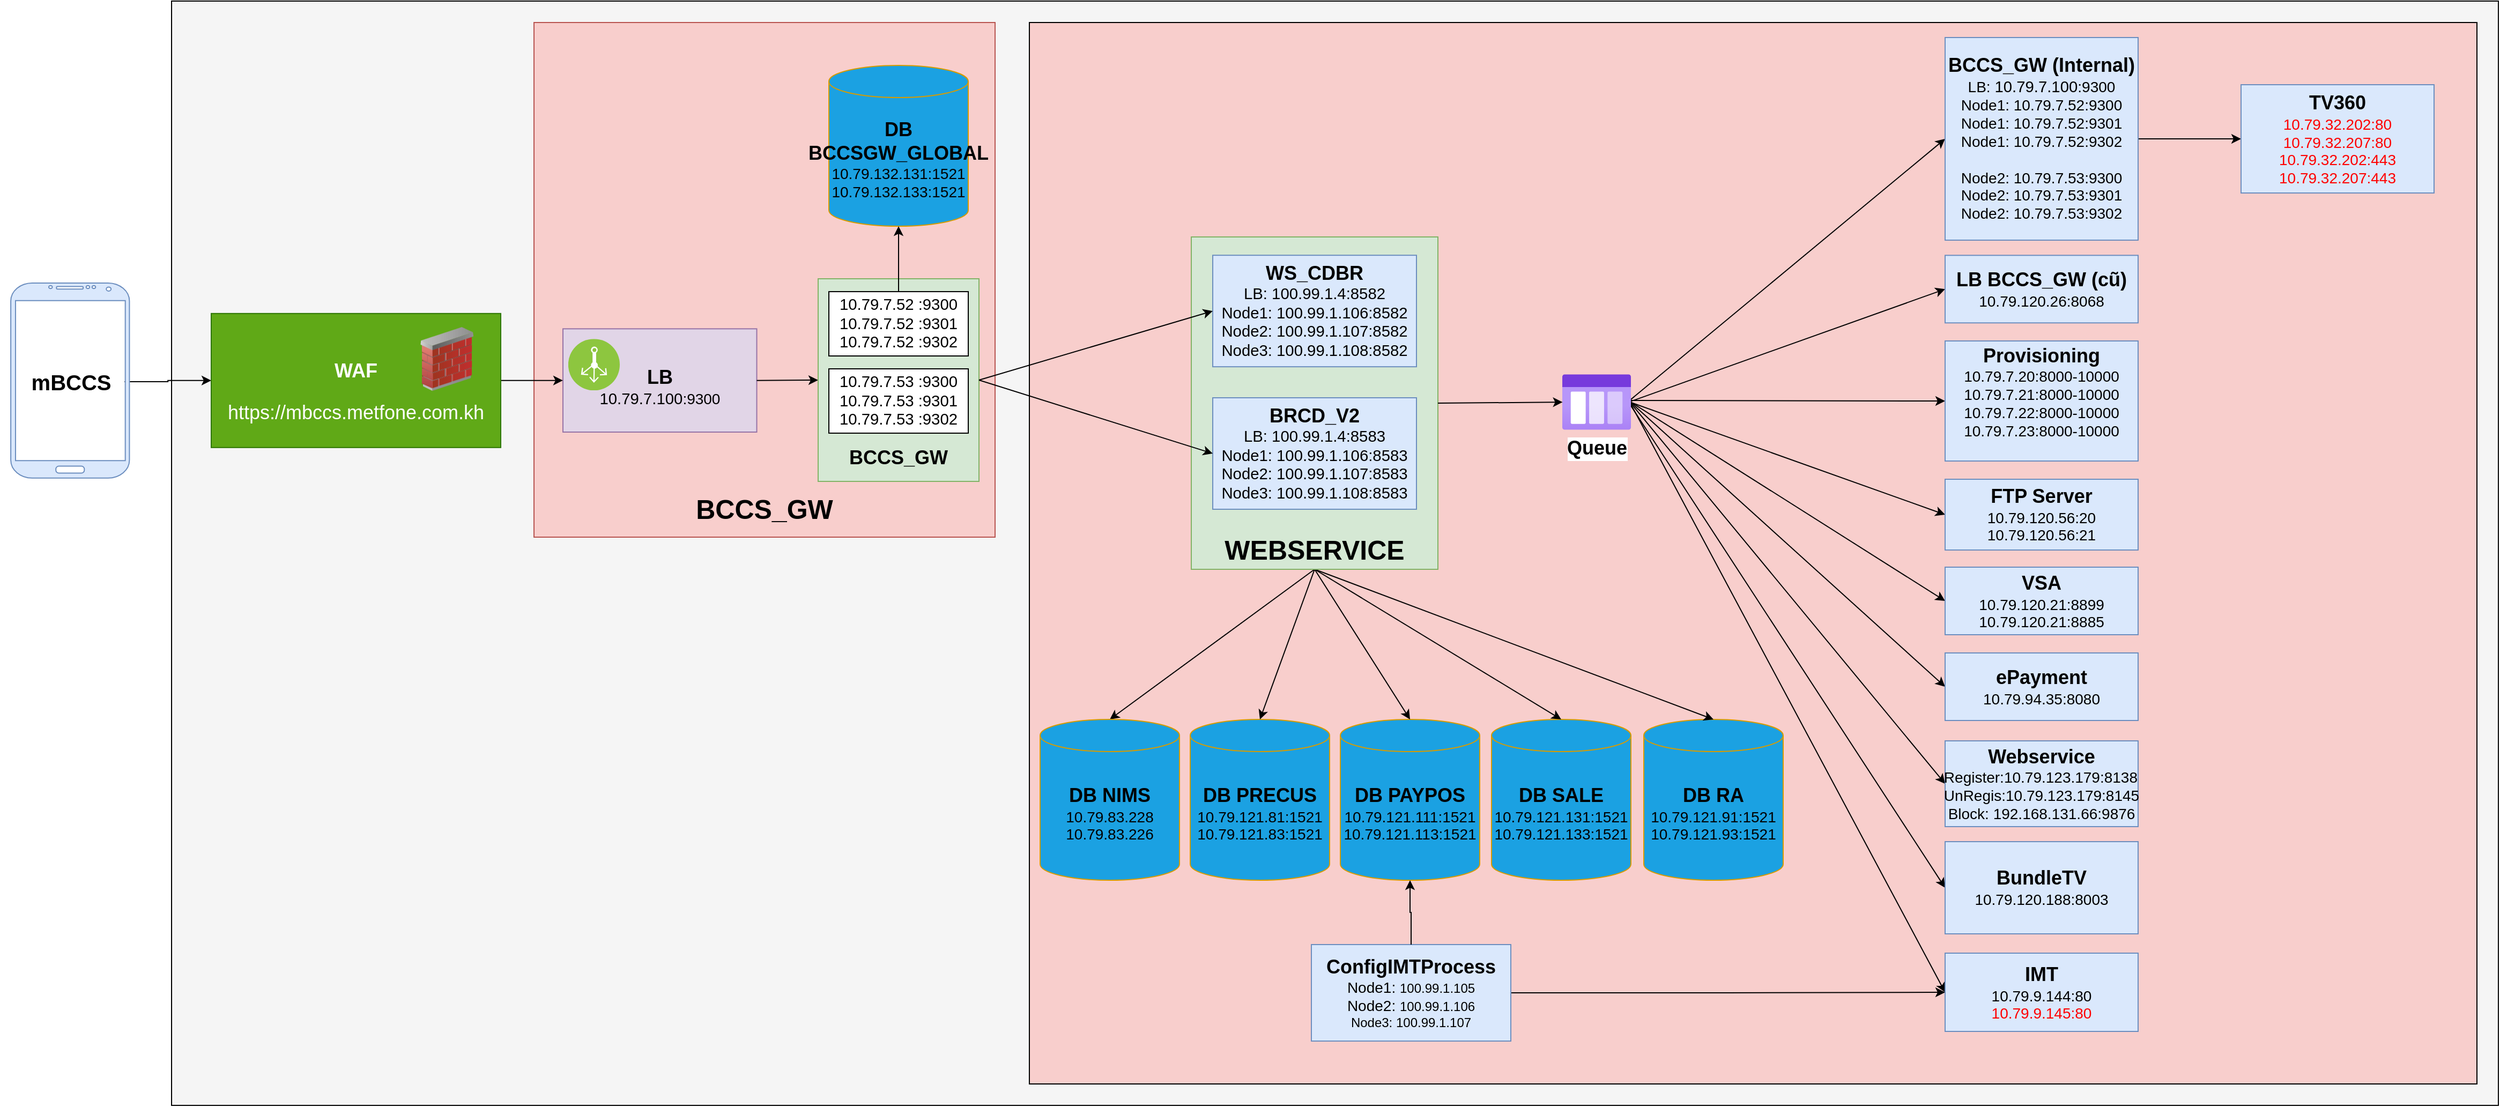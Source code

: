<mxfile version="24.5.3" type="device">
  <diagram id="s0dt55qKUuDZjFwp63d6" name="Page-1">
    <mxGraphModel dx="2482" dy="1476" grid="1" gridSize="10" guides="1" tooltips="1" connect="1" arrows="1" fold="1" page="1" pageScale="1" pageWidth="850" pageHeight="1100" math="0" shadow="0">
      <root>
        <mxCell id="0" />
        <mxCell id="1" parent="0" />
        <mxCell id="FRnl1vGxgCyEHnlj_Q-G-1" value="" style="rounded=0;whiteSpace=wrap;html=1;fillColor=#F5F5F5;strokeColor=#000000;fontColor=#333333;movable=1;resizable=1;rotatable=1;deletable=1;editable=1;locked=0;connectable=1;" parent="1" vertex="1">
          <mxGeometry x="-1540" y="-1000" width="2170" height="1030" as="geometry" />
        </mxCell>
        <mxCell id="woI4gNU64EpTCYvmqdyd-2" style="edgeStyle=orthogonalEdgeStyle;rounded=0;orthogonalLoop=1;jettySize=auto;html=1;entryX=0;entryY=0.5;entryDx=0;entryDy=0;" parent="1" source="d86S9ypuE0y8z_9dzZQ--34" target="hblpuTxCWOAWC8H00vqq-7" edge="1">
          <mxGeometry relative="1" as="geometry">
            <mxPoint x="-1520.0" y="-641.6" as="sourcePoint" />
          </mxGeometry>
        </mxCell>
        <mxCell id="Iy-bXk118ixpe8IklF_D-2" value="&lt;p style=&quot;line-height: 70% ; font-size: 20px&quot;&gt;&lt;/p&gt;&lt;b style=&quot;font-size: 25px;&quot;&gt;&lt;font style=&quot;font-size: 25px;&quot;&gt;&lt;br&gt;&lt;br&gt;&lt;br&gt;&lt;br&gt;&lt;br&gt;&lt;br&gt;&lt;br&gt;&lt;br&gt;&lt;br&gt;&lt;br&gt;&lt;br&gt;&lt;br&gt;&lt;br&gt;&lt;br&gt;BCCS_GW&lt;/font&gt;&lt;/b&gt;&lt;br&gt;&lt;pre style=&quot;background-color: rgb(255 , 255 , 255) ; font-family: &amp;quot;jetbrains mono&amp;quot; , monospace ; font-size: 9.8pt&quot;&gt;&lt;/pre&gt;" style="rounded=0;whiteSpace=wrap;html=1;strokeColor=#b85450;fillColor=#f8cecc;" parent="1" vertex="1">
          <mxGeometry x="-1202" y="-980" width="430" height="480" as="geometry" />
        </mxCell>
        <mxCell id="Iy-bXk118ixpe8IklF_D-3" value="&lt;br&gt;&lt;br&gt;&lt;font style=&quot;font-weight: bold; font-size: 18px;&quot;&gt;LB&lt;/font&gt;&lt;br&gt;&lt;span style=&quot;font-size:11.0pt;font-family:&amp;quot;Aptos&amp;quot;,sans-serif;&lt;br/&gt;mso-fareast-font-family:Calibri;mso-fareast-theme-font:minor-latin;mso-bidi-font-family:&lt;br/&gt;Calibri;mso-ligatures:standardcontextual;mso-ansi-language:EN-US;mso-fareast-language:&lt;br/&gt;EN-US;mso-bidi-language:AR-SA&quot;&gt;10.79.7.100&lt;/span&gt;&lt;span style=&quot;font-size: 14px&quot;&gt;:9300&lt;br&gt;&lt;/span&gt;&lt;span style=&quot;font-size: 14px&quot;&gt;&lt;b&gt;&lt;br&gt;&lt;/b&gt;&lt;/span&gt;" style="rounded=0;whiteSpace=wrap;html=1;fillColor=#e1d5e7;strokeColor=#9673a6;" parent="1" vertex="1">
          <mxGeometry x="-1175" y="-694.32" width="180.75" height="96.32" as="geometry" />
        </mxCell>
        <mxCell id="Iy-bXk118ixpe8IklF_D-4" value="" style="aspect=fixed;perimeter=ellipsePerimeter;html=1;align=center;shadow=0;dashed=0;fontColor=#4277BB;labelBackgroundColor=#ffffff;fontSize=12;spacingTop=3;image;image=img/lib/ibm/infrastructure/load_balancing_routing.svg;rotation=-180;" parent="1" vertex="1">
          <mxGeometry x="-1170" y="-684.84" width="48" height="48" as="geometry" />
        </mxCell>
        <mxCell id="Iy-bXk118ixpe8IklF_D-5" value="" style="endArrow=classic;html=1;strokeColor=#000000;entryX=0;entryY=0.5;entryDx=0;entryDy=0;exitX=1;exitY=0.5;exitDx=0;exitDy=0;" parent="1" source="Iy-bXk118ixpe8IklF_D-3" target="Iy-bXk118ixpe8IklF_D-6" edge="1">
          <mxGeometry width="50" height="50" relative="1" as="geometry">
            <mxPoint x="-1008" y="-611.82" as="sourcePoint" />
            <mxPoint x="-959.5" y="-618.32" as="targetPoint" />
          </mxGeometry>
        </mxCell>
        <mxCell id="Iy-bXk118ixpe8IklF_D-6" value="&lt;br&gt;&lt;br&gt;&lt;br&gt;&lt;br&gt;&lt;br&gt;&lt;br&gt;&lt;br&gt;&lt;br&gt;&lt;br&gt;&lt;br&gt;&lt;b style=&quot;&quot;&gt;&lt;font style=&quot;font-size: 18px;&quot;&gt;BCCS_GW&lt;/font&gt;&lt;/b&gt;" style="rounded=0;whiteSpace=wrap;html=1;fillColor=#d5e8d4;strokeColor=#82b366;" parent="1" vertex="1">
          <mxGeometry x="-937" y="-740.99" width="150" height="188.99" as="geometry" />
        </mxCell>
        <mxCell id="Iy-bXk118ixpe8IklF_D-7" value="&lt;span style=&quot;font-size:11.0pt;font-family:&amp;quot;Aptos&amp;quot;,sans-serif;&lt;br/&gt;mso-fareast-font-family:Calibri;mso-fareast-theme-font:minor-latin;mso-bidi-font-family:&lt;br/&gt;Calibri;mso-ligatures:standardcontextual;mso-ansi-language:EN-US;mso-fareast-language:&lt;br/&gt;EN-US;mso-bidi-language:AR-SA&quot;&gt;10.79.7.52 :9300&lt;/span&gt;&lt;br&gt;&lt;span style=&quot;font-size:11.0pt;font-family:&amp;quot;Aptos&amp;quot;,sans-serif;&lt;br/&gt;mso-fareast-font-family:Calibri;mso-fareast-theme-font:minor-latin;mso-bidi-font-family:&lt;br/&gt;Calibri;mso-ligatures:standardcontextual;mso-ansi-language:EN-US;mso-fareast-language:&lt;br/&gt;EN-US;mso-bidi-language:AR-SA&quot;&gt;10.79.7.52 :9301&lt;/span&gt;&lt;br&gt;&lt;span style=&quot;font-size:11.0pt;font-family:&amp;quot;Aptos&amp;quot;,sans-serif;&lt;br/&gt;mso-fareast-font-family:Calibri;mso-fareast-theme-font:minor-latin;mso-bidi-font-family:&lt;br/&gt;Calibri;mso-ligatures:standardcontextual;mso-ansi-language:EN-US;mso-fareast-language:&lt;br/&gt;EN-US;mso-bidi-language:AR-SA&quot;&gt;10.79.7.52 :9302&lt;/span&gt;" style="rounded=0;whiteSpace=wrap;html=1;fontSize=14;" parent="1" vertex="1">
          <mxGeometry x="-927" y="-728.99" width="130" height="60" as="geometry" />
        </mxCell>
        <mxCell id="mrfVPqvK69PjAH8VPfI9-17" value="" style="rounded=0;orthogonalLoop=1;jettySize=auto;html=1;entryX=0;entryY=0.5;entryDx=0;entryDy=0;exitX=1;exitY=0.5;exitDx=0;exitDy=0;" parent="1" source="hblpuTxCWOAWC8H00vqq-7" target="Iy-bXk118ixpe8IklF_D-3" edge="1">
          <mxGeometry relative="1" as="geometry">
            <mxPoint x="-1220" y="-641" as="sourcePoint" />
            <mxPoint x="-1180" y="-641.0" as="targetPoint" />
          </mxGeometry>
        </mxCell>
        <mxCell id="d86S9ypuE0y8z_9dzZQ--6" value="&lt;p style=&quot;line-height: 70% ; font-size: 20px&quot;&gt;&lt;/p&gt;&lt;br&gt;&lt;pre style=&quot;background-color: rgb(255 , 255 , 255) ; font-family: &amp;#34;jetbrains mono&amp;#34; , monospace ; font-size: 9.8pt&quot;&gt;&lt;/pre&gt;" style="rounded=0;whiteSpace=wrap;html=1;strokeColor=#000000;fillColor=#f8cecc;" parent="1" vertex="1">
          <mxGeometry x="-740" y="-980" width="1350" height="990" as="geometry" />
        </mxCell>
        <mxCell id="d86S9ypuE0y8z_9dzZQ--32" value="" style="group" parent="1" vertex="1" connectable="0">
          <mxGeometry x="-1700" y="-736.99" width="140" height="220" as="geometry" />
        </mxCell>
        <mxCell id="d86S9ypuE0y8z_9dzZQ--33" value="" style="verticalLabelPosition=bottom;verticalAlign=top;html=1;shadow=0;dashed=0;strokeWidth=1;shape=mxgraph.android.phone2;strokeColor=#6c8ebf;fillColor=#dae8fc;" parent="d86S9ypuE0y8z_9dzZQ--32" vertex="1">
          <mxGeometry x="10.059" width="110.647" height="181.919" as="geometry" />
        </mxCell>
        <mxCell id="d86S9ypuE0y8z_9dzZQ--34" value="&lt;font style=&quot;font-size: 20px;&quot;&gt;mBCCS&lt;/font&gt;" style="text;html=1;align=center;verticalAlign=middle;resizable=0;points=[];autosize=1;strokeColor=none;fillColor=none;fontSize=14;fontStyle=1" parent="d86S9ypuE0y8z_9dzZQ--32" vertex="1">
          <mxGeometry x="16.166" y="71.987" width="100" height="40" as="geometry" />
        </mxCell>
        <mxCell id="d86S9ypuE0y8z_9dzZQ--54" value="&lt;b style=&quot;font-size: 18px;&quot;&gt;DB PRECUS&lt;/b&gt;&lt;br&gt;&lt;font style=&quot;font-size: 14px;&quot;&gt;10.79.121.81:1521&lt;br&gt;10.79.121.83:1521&lt;/font&gt;" style="shape=cylinder3;whiteSpace=wrap;html=1;boundedLbl=1;backgroundOutline=1;size=15;strokeColor=#d79b00;fillColor=#1BA1E2;" parent="1" vertex="1">
          <mxGeometry x="-590" y="-330.0" width="130" height="150" as="geometry" />
        </mxCell>
        <mxCell id="d86S9ypuE0y8z_9dzZQ--55" value="&lt;font style=&quot;font-size: 18px;&quot;&gt;&lt;b&gt;DB PAYPOS&lt;/b&gt;&lt;/font&gt;&lt;br&gt;&lt;font style=&quot;font-size: 14px;&quot;&gt;10.79.121.111:1521&lt;br&gt;10.79.121.113:1521&lt;/font&gt;" style="shape=cylinder3;whiteSpace=wrap;html=1;boundedLbl=1;backgroundOutline=1;size=15;strokeColor=#d79b00;fillColor=#1BA1E2;" parent="1" vertex="1">
          <mxGeometry x="-450" y="-330" width="130" height="150" as="geometry" />
        </mxCell>
        <mxCell id="d86S9ypuE0y8z_9dzZQ--56" value="&lt;b style=&quot;font-size: 18px;&quot;&gt;DB SALE&lt;br&gt;&lt;/b&gt;&lt;font style=&quot;font-size: 14px;&quot;&gt;10.79.121.131:1521&lt;br&gt;10.79.121.133:1521&lt;/font&gt;" style="shape=cylinder3;whiteSpace=wrap;html=1;boundedLbl=1;backgroundOutline=1;size=15;strokeColor=#d79b00;fillColor=#1BA1E2;" parent="1" vertex="1">
          <mxGeometry x="-309.0" y="-330" width="130" height="150" as="geometry" />
        </mxCell>
        <mxCell id="d86S9ypuE0y8z_9dzZQ--57" style="rounded=0;orthogonalLoop=1;jettySize=auto;html=1;exitX=0.5;exitY=1;exitDx=0;exitDy=0;entryX=0.5;entryY=0;entryDx=0;entryDy=0;entryPerimeter=0;" parent="1" source="l0j6yrxoB1ChM4racw-r-4" target="d86S9ypuE0y8z_9dzZQ--54" edge="1">
          <mxGeometry relative="1" as="geometry">
            <mxPoint x="-219.728" y="-692.968" as="sourcePoint" />
          </mxGeometry>
        </mxCell>
        <mxCell id="d86S9ypuE0y8z_9dzZQ--58" style="rounded=0;orthogonalLoop=1;jettySize=auto;html=1;entryX=0.5;entryY=0;entryDx=0;entryDy=0;entryPerimeter=0;exitX=0.5;exitY=1;exitDx=0;exitDy=0;" parent="1" source="l0j6yrxoB1ChM4racw-r-4" target="d86S9ypuE0y8z_9dzZQ--55" edge="1">
          <mxGeometry relative="1" as="geometry">
            <mxPoint x="-219.728" y="-694.632" as="sourcePoint" />
          </mxGeometry>
        </mxCell>
        <mxCell id="d86S9ypuE0y8z_9dzZQ--59" style="rounded=0;orthogonalLoop=1;jettySize=auto;html=1;entryX=0.5;entryY=0;entryDx=0;entryDy=0;entryPerimeter=0;exitX=0.5;exitY=1;exitDx=0;exitDy=0;" parent="1" source="l0j6yrxoB1ChM4racw-r-4" target="d86S9ypuE0y8z_9dzZQ--56" edge="1">
          <mxGeometry relative="1" as="geometry">
            <mxPoint x="-217.232" y="-694.632" as="sourcePoint" />
          </mxGeometry>
        </mxCell>
        <mxCell id="sLYKi-Rtx4q5VQcG5aJv-1" value="&lt;b style=&quot;font-size: 18px;&quot;&gt;DB RA&lt;br&gt;&lt;/b&gt;&lt;div&gt;&lt;span style=&quot;font-size: 14px;&quot;&gt;10.79.121.91:1521&lt;/span&gt;&lt;/div&gt;&lt;div&gt;&lt;span style=&quot;font-size: 14px;&quot;&gt;10.79.121.93&lt;/span&gt;&lt;span style=&quot;font-size: 14px; background-color: initial;&quot;&gt;:1521&lt;/span&gt;&lt;/div&gt;" style="shape=cylinder3;whiteSpace=wrap;html=1;boundedLbl=1;backgroundOutline=1;size=15;strokeColor=#d79b00;fillColor=#1BA1E2;" parent="1" vertex="1">
          <mxGeometry x="-167.0" y="-330" width="130" height="150" as="geometry" />
        </mxCell>
        <mxCell id="sLYKi-Rtx4q5VQcG5aJv-2" style="rounded=0;orthogonalLoop=1;jettySize=auto;html=1;entryX=0.5;entryY=0;entryDx=0;entryDy=0;entryPerimeter=0;exitX=0.5;exitY=1;exitDx=0;exitDy=0;" parent="1" source="l0j6yrxoB1ChM4racw-r-4" target="sLYKi-Rtx4q5VQcG5aJv-1" edge="1">
          <mxGeometry relative="1" as="geometry">
            <mxPoint x="-201" y="-812.39" as="sourcePoint" />
          </mxGeometry>
        </mxCell>
        <mxCell id="z4LNvF1zrKQnBLHQ0fTR-1" value="" style="group" parent="1" vertex="1" connectable="0">
          <mxGeometry x="-1503" y="-708.59" width="270" height="125" as="geometry" />
        </mxCell>
        <mxCell id="hblpuTxCWOAWC8H00vqq-7" value="&lt;div&gt;&lt;font style=&quot;&quot;&gt;&lt;font size=&quot;1&quot; style=&quot;&quot;&gt;&lt;b style=&quot;font-size: 18px;&quot;&gt;&lt;br&gt;&lt;/b&gt;&lt;/font&gt;&lt;/font&gt;&lt;/div&gt;&lt;font style=&quot;&quot;&gt;&lt;font size=&quot;1&quot; style=&quot;&quot;&gt;&lt;b style=&quot;font-size: 18px;&quot;&gt;WAF&lt;br&gt;&lt;/b&gt;&lt;/font&gt;&lt;/font&gt;&lt;div&gt;&lt;font style=&quot;&quot;&gt;&lt;font style=&quot;font-size: 14px;&quot;&gt;&lt;br&gt;&lt;/font&gt;&lt;/font&gt;&lt;/div&gt;&lt;div&gt;&lt;span style=&quot;font-family: Aptos, sans-serif;&quot;&gt;&lt;font style=&quot;font-size: 18px;&quot;&gt;https://mbccs.metfone.com.kh&lt;/font&gt;&lt;/span&gt;&lt;br&gt;&lt;/div&gt;" style="rounded=0;whiteSpace=wrap;html=1;fillColor=#60a917;strokeColor=#2D7600;fontColor=#ffffff;" parent="z4LNvF1zrKQnBLHQ0fTR-1" vertex="1">
          <mxGeometry width="270" height="125" as="geometry" />
        </mxCell>
        <mxCell id="jo9Ujl8i2jYK4UsTIMeg-1" value="" style="image;html=1;image=img/lib/clip_art/networking/Firewall_02_128x128.png" parent="z4LNvF1zrKQnBLHQ0fTR-1" vertex="1">
          <mxGeometry x="190" y="12.66" width="60" height="59.5" as="geometry" />
        </mxCell>
        <mxCell id="yHcybCInTjZqwP-2r2IU-3" value="&lt;span style=&quot;font-size:11.0pt;font-family:&amp;quot;Aptos&amp;quot;,sans-serif;&lt;br/&gt;mso-fareast-font-family:Calibri;mso-fareast-theme-font:minor-latin;mso-bidi-font-family:&lt;br/&gt;Calibri;mso-ligatures:standardcontextual;mso-ansi-language:EN-US;mso-fareast-language:&lt;br/&gt;EN-US;mso-bidi-language:AR-SA&quot;&gt;10.79.7.53 :9300&lt;/span&gt;&lt;br&gt;&lt;span style=&quot;font-size:11.0pt;font-family:&amp;quot;Aptos&amp;quot;,sans-serif;&lt;br/&gt;mso-fareast-font-family:Calibri;mso-fareast-theme-font:minor-latin;mso-bidi-font-family:&lt;br/&gt;Calibri;mso-ligatures:standardcontextual;mso-ansi-language:EN-US;mso-fareast-language:&lt;br/&gt;EN-US;mso-bidi-language:AR-SA&quot;&gt;10.79.7.53 :9301&lt;/span&gt;&lt;br&gt;&lt;span style=&quot;font-size:11.0pt;font-family:&amp;quot;Aptos&amp;quot;,sans-serif;&lt;br/&gt;mso-fareast-font-family:Calibri;mso-fareast-theme-font:minor-latin;mso-bidi-font-family:&lt;br/&gt;Calibri;mso-ligatures:standardcontextual;mso-ansi-language:EN-US;mso-fareast-language:&lt;br/&gt;EN-US;mso-bidi-language:AR-SA&quot;&gt;10.79.7.53 :9302&lt;/span&gt;" style="rounded=0;whiteSpace=wrap;html=1;fontSize=14;" parent="1" vertex="1">
          <mxGeometry x="-927" y="-656.99" width="130" height="60" as="geometry" />
        </mxCell>
        <mxCell id="yHcybCInTjZqwP-2r2IU-7" value="" style="endArrow=classic;html=1;rounded=0;entryX=0.5;entryY=0;entryDx=0;entryDy=0;entryPerimeter=0;exitX=0.5;exitY=1;exitDx=0;exitDy=0;" parent="1" source="l0j6yrxoB1ChM4racw-r-4" target="yHcybCInTjZqwP-2r2IU-9" edge="1">
          <mxGeometry width="50" height="50" relative="1" as="geometry">
            <mxPoint x="-218.064" y="-693.8" as="sourcePoint" />
            <mxPoint x="-432.31" y="-840.15" as="targetPoint" />
          </mxGeometry>
        </mxCell>
        <mxCell id="yHcybCInTjZqwP-2r2IU-9" value="&lt;b style=&quot;font-size: 18px;&quot;&gt;DB NIMS&lt;/b&gt;&lt;div&gt;&lt;div&gt;&lt;span style=&quot;font-size: 14px;&quot;&gt;10.79.83.228&lt;/span&gt;&lt;/div&gt;&lt;div&gt;&lt;span style=&quot;font-size: 14px;&quot;&gt;10.79.83.226&lt;/span&gt;&lt;/div&gt;&lt;/div&gt;" style="shape=cylinder3;whiteSpace=wrap;html=1;boundedLbl=1;backgroundOutline=1;size=15;strokeColor=#d79b00;fillColor=#1BA1E2;" parent="1" vertex="1">
          <mxGeometry x="-730" y="-330" width="130" height="150" as="geometry" />
        </mxCell>
        <mxCell id="yHcybCInTjZqwP-2r2IU-10" style="rounded=0;orthogonalLoop=1;jettySize=auto;html=1;entryX=0;entryY=0.5;entryDx=0;entryDy=0;exitX=0.979;exitY=0.492;exitDx=0;exitDy=0;exitPerimeter=0;" parent="1" source="l0j6yrxoB1ChM4racw-r-5" target="l0j6yrxoB1ChM4racw-r-7" edge="1">
          <mxGeometry relative="1" as="geometry">
            <mxPoint x="-110" y="-646.195" as="sourcePoint" />
          </mxGeometry>
        </mxCell>
        <mxCell id="yHcybCInTjZqwP-2r2IU-11" style="rounded=0;orthogonalLoop=1;jettySize=auto;html=1;entryX=0;entryY=0.5;entryDx=0;entryDy=0;exitX=0.963;exitY=0.472;exitDx=0;exitDy=0;exitPerimeter=0;" parent="1" source="l0j6yrxoB1ChM4racw-r-5" target="yHcybCInTjZqwP-2r2IU-13" edge="1">
          <mxGeometry relative="1" as="geometry">
            <mxPoint x="-110" y="-646.195" as="sourcePoint" />
          </mxGeometry>
        </mxCell>
        <mxCell id="yHcybCInTjZqwP-2r2IU-12" style="rounded=0;orthogonalLoop=1;jettySize=auto;html=1;entryX=0;entryY=0.5;entryDx=0;entryDy=0;exitX=0.964;exitY=0.489;exitDx=0;exitDy=0;strokeColor=#000000;fontStyle=1;strokeWidth=1;exitPerimeter=0;" parent="1" source="l0j6yrxoB1ChM4racw-r-5" target="yHcybCInTjZqwP-2r2IU-14" edge="1">
          <mxGeometry relative="1" as="geometry">
            <mxPoint x="-110" y="-646.195" as="sourcePoint" />
          </mxGeometry>
        </mxCell>
        <mxCell id="yHcybCInTjZqwP-2r2IU-13" value="&lt;font style=&quot;font-size: 14px;&quot;&gt;&lt;span style=&quot;font-size: 18px;&quot;&gt;&lt;b&gt;Provisioning&lt;/b&gt;&lt;/span&gt;&lt;br&gt;&lt;div&gt;10.79.7.20:8000-10000&lt;/div&gt;&lt;div&gt;10.79.7.21:8000-10000&lt;br style=&quot;border-color: var(--border-color);&quot;&gt;10.79.7.22:&lt;span style=&quot;background-color: initial;&quot;&gt;8000-10000&lt;/span&gt;&lt;br&gt;&lt;/div&gt;&lt;div&gt;10.79.7.23:8000-10000&lt;br&gt;&lt;div&gt;&lt;br&gt;&lt;/div&gt;&lt;/div&gt;&lt;/font&gt;" style="rounded=0;whiteSpace=wrap;html=1;strokeColor=#6c8ebf;fillColor=#dae8fc;" parent="1" vertex="1">
          <mxGeometry x="114" y="-682.99" width="180" height="111.99" as="geometry" />
        </mxCell>
        <mxCell id="e_CbiDaFC-PkxXrUrueo-2" style="edgeStyle=orthogonalEdgeStyle;rounded=0;orthogonalLoop=1;jettySize=auto;html=1;entryX=0;entryY=0.5;entryDx=0;entryDy=0;" edge="1" parent="1" source="yHcybCInTjZqwP-2r2IU-14" target="e_CbiDaFC-PkxXrUrueo-1">
          <mxGeometry relative="1" as="geometry" />
        </mxCell>
        <mxCell id="yHcybCInTjZqwP-2r2IU-14" value="&lt;font style=&quot;&quot;&gt;&lt;span style=&quot;font-size: 18px;&quot;&gt;&lt;b&gt;BCCS_GW (Internal)&lt;/b&gt;&lt;/span&gt;&lt;br&gt;&lt;div style=&quot;&quot;&gt;&lt;div style=&quot;&quot;&gt;&lt;span style=&quot;font-size: 14px;&quot;&gt;LB:&amp;nbsp;&lt;/span&gt;&lt;span style=&quot;background-color: initial; font-size: 11pt; font-family: Aptos, sans-serif;&quot;&gt;10.79.7.100&lt;/span&gt;&lt;span style=&quot;background-color: initial; font-size: 14px;&quot;&gt;:9300&lt;/span&gt;&lt;/div&gt;&lt;div style=&quot;&quot;&gt;&lt;span style=&quot;font-size: 14px;&quot;&gt;Node1: 10.79.7.52:9300&lt;/span&gt;&lt;/div&gt;&lt;div style=&quot;&quot;&gt;&lt;span style=&quot;font-size: 14px;&quot;&gt;Node1: 10.79.7.52:9301&lt;/span&gt;&lt;/div&gt;&lt;div style=&quot;&quot;&gt;&lt;span style=&quot;font-size: 14px;&quot;&gt;Node1: 10.79.7.52:9302&lt;/span&gt;&lt;/div&gt;&lt;div style=&quot;&quot;&gt;&lt;span style=&quot;font-size: 14px;&quot;&gt;&lt;br&gt;&lt;/span&gt;&lt;/div&gt;&lt;div style=&quot;&quot;&gt;&lt;span style=&quot;font-size: 14px;&quot;&gt;Node2: 10.79.7.53:9300&lt;/span&gt;&lt;/div&gt;&lt;div style=&quot;&quot;&gt;&lt;span style=&quot;font-size: 14px;&quot;&gt;Node2: 10.79.7.53:9301&lt;/span&gt;&lt;/div&gt;&lt;div style=&quot;&quot;&gt;&lt;span style=&quot;font-size: 14px;&quot;&gt;Node2: 10.79.7.53:9302&lt;/span&gt;&lt;/div&gt;&lt;/div&gt;&lt;/font&gt;" style="rounded=0;whiteSpace=wrap;html=1;strokeColor=#6c8ebf;fillColor=#dae8fc;" parent="1" vertex="1">
          <mxGeometry x="114" y="-966" width="180" height="188.99" as="geometry" />
        </mxCell>
        <mxCell id="yHcybCInTjZqwP-2r2IU-27" value="&lt;b style=&quot;font-size: 18px;&quot;&gt;DB BCCSGW_GLOBAL&lt;/b&gt;&lt;div&gt;&lt;span style=&quot;font-size: 14px;&quot;&gt;10.79.132.131:1521&lt;/span&gt;&lt;br style=&quot;font-size: 14px;&quot;&gt;&lt;span style=&quot;font-size: 14px;&quot;&gt;10.79.132.133:1521&lt;/span&gt;&lt;br&gt;&lt;/div&gt;" style="shape=cylinder3;whiteSpace=wrap;html=1;boundedLbl=1;backgroundOutline=1;size=15;strokeColor=#d79b00;fillColor=#1BA1E2;" parent="1" vertex="1">
          <mxGeometry x="-927" y="-940" width="130" height="150" as="geometry" />
        </mxCell>
        <mxCell id="l0j6yrxoB1ChM4racw-r-1" style="edgeStyle=orthogonalEdgeStyle;rounded=0;orthogonalLoop=1;jettySize=auto;html=1;entryX=0.5;entryY=1;entryDx=0;entryDy=0;entryPerimeter=0;" parent="1" source="Iy-bXk118ixpe8IklF_D-7" target="yHcybCInTjZqwP-2r2IU-27" edge="1">
          <mxGeometry relative="1" as="geometry" />
        </mxCell>
        <mxCell id="l0j6yrxoB1ChM4racw-r-4" value="&lt;br&gt;&lt;br&gt;&lt;br&gt;&lt;br&gt;&lt;br&gt;&lt;br&gt;&lt;br&gt;&lt;br&gt;&lt;br&gt;&lt;br&gt;&lt;br&gt;&lt;br&gt;&lt;br&gt;&lt;br&gt;&lt;br&gt;&lt;br&gt;&lt;br&gt;&lt;br&gt;&lt;br&gt;&lt;span style=&quot;font-size: 25px;&quot;&gt;&lt;b&gt;WEBSERVICE&lt;/b&gt;&lt;/span&gt;" style="rounded=0;whiteSpace=wrap;html=1;fillColor=#d5e8d4;strokeColor=#82b366;" parent="1" vertex="1">
          <mxGeometry x="-589" y="-780" width="230" height="310" as="geometry" />
        </mxCell>
        <mxCell id="FRnl1vGxgCyEHnlj_Q-G-4" value="&lt;div&gt;&lt;div style=&quot;&quot;&gt;&lt;b style=&quot;background-color: initial;&quot;&gt;&lt;font style=&quot;font-size: 18px;&quot;&gt;WS_CDBR&lt;/font&gt;&lt;/b&gt;&lt;br&gt;&lt;/div&gt;&lt;/div&gt;&lt;div&gt;&lt;span style=&quot;font-family: Aptos, sans-serif; font-size: 14.667px;&quot;&gt;LB: 100.99.1.4:8582&lt;/span&gt;&lt;/div&gt;&lt;div&gt;&lt;span style=&quot;font-family: Aptos, sans-serif; font-size: 14.667px;&quot;&gt;Node1: 100.99.1.106:8582&lt;/span&gt;&lt;font face=&quot;Aptos, sans-serif&quot;&gt;&lt;span style=&quot;font-size: 14.667px;&quot;&gt;&lt;br&gt;&lt;/span&gt;&lt;/font&gt;&lt;/div&gt;&lt;font face=&quot;Aptos, sans-serif&quot;&gt;&lt;span style=&quot;font-size: 14.667px;&quot;&gt;Node2: 100.99.1.107:8582&lt;/span&gt;&lt;/font&gt;&lt;div&gt;&lt;span style=&quot;font-family: Aptos, sans-serif; font-size: 14.667px;&quot;&gt;Node3: 100.99.1.108:8582&lt;/span&gt;&lt;font face=&quot;Aptos, sans-serif&quot;&gt;&lt;span style=&quot;font-size: 14.667px;&quot;&gt;&lt;br&gt;&lt;/span&gt;&lt;/font&gt;&lt;/div&gt;" style="rounded=0;whiteSpace=wrap;html=1;fontSize=14;fillColor=#dae8fc;strokeColor=#6c8ebf;" parent="1" vertex="1">
          <mxGeometry x="-569" y="-762.91" width="190" height="103.98" as="geometry" />
        </mxCell>
        <mxCell id="FRnl1vGxgCyEHnlj_Q-G-13" value="&lt;div&gt;&lt;div style=&quot;&quot;&gt;&lt;span style=&quot;background-color: initial;&quot;&gt;&lt;b style=&quot;&quot;&gt;&lt;font style=&quot;font-size: 18px;&quot;&gt;BRCD_V2&lt;/font&gt;&lt;/b&gt;&lt;/span&gt;&lt;br&gt;&lt;/div&gt;&lt;/div&gt;&lt;div&gt;&lt;span style=&quot;font-family: Aptos, sans-serif; font-size: 14.667px;&quot;&gt;LB: 100.99.1.4:8583&lt;/span&gt;&lt;/div&gt;&lt;div&gt;&lt;span style=&quot;font-family: Aptos, sans-serif; font-size: 14.667px;&quot;&gt;Node1: 100.99.1.106:8583&lt;/span&gt;&lt;font face=&quot;Aptos, sans-serif&quot;&gt;&lt;span style=&quot;font-size: 14.667px;&quot;&gt;&lt;br&gt;&lt;/span&gt;&lt;/font&gt;&lt;/div&gt;&lt;font face=&quot;Aptos, sans-serif&quot;&gt;&lt;span style=&quot;font-size: 14.667px;&quot;&gt;Node2: 100.99.1.107:8583&lt;/span&gt;&lt;/font&gt;&lt;div&gt;&lt;span style=&quot;font-family: Aptos, sans-serif; font-size: 14.667px;&quot;&gt;Node3: 100.99.1.108:8583&lt;/span&gt;&lt;font face=&quot;Aptos, sans-serif&quot;&gt;&lt;span style=&quot;font-size: 14.667px;&quot;&gt;&lt;br&gt;&lt;/span&gt;&lt;/font&gt;&lt;/div&gt;" style="rounded=0;whiteSpace=wrap;html=1;fontSize=14;fillColor=#dae8fc;strokeColor=#6c8ebf;" parent="1" vertex="1">
          <mxGeometry x="-569" y="-630" width="190" height="103.98" as="geometry" />
        </mxCell>
        <mxCell id="d86S9ypuE0y8z_9dzZQ--19" style="rounded=0;orthogonalLoop=1;jettySize=auto;html=1;entryX=0;entryY=0.5;entryDx=0;entryDy=0;exitX=1;exitY=0.5;exitDx=0;exitDy=0;" parent="1" source="Iy-bXk118ixpe8IklF_D-6" target="FRnl1vGxgCyEHnlj_Q-G-4" edge="1">
          <mxGeometry relative="1" as="geometry">
            <mxPoint x="-610" y="-736" as="targetPoint" />
          </mxGeometry>
        </mxCell>
        <mxCell id="FRnl1vGxgCyEHnlj_Q-G-8" style="rounded=0;orthogonalLoop=1;jettySize=auto;html=1;entryX=0;entryY=0.5;entryDx=0;entryDy=0;exitX=1;exitY=0.5;exitDx=0;exitDy=0;" parent="1" source="Iy-bXk118ixpe8IklF_D-6" target="FRnl1vGxgCyEHnlj_Q-G-13" edge="1">
          <mxGeometry relative="1" as="geometry">
            <mxPoint x="-610" y="-585" as="targetPoint" />
          </mxGeometry>
        </mxCell>
        <mxCell id="l0j6yrxoB1ChM4racw-r-9" style="rounded=0;orthogonalLoop=1;jettySize=auto;html=1;entryX=0;entryY=0.5;entryDx=0;entryDy=0;exitX=0.997;exitY=0.506;exitDx=0;exitDy=0;exitPerimeter=0;" parent="1" source="l0j6yrxoB1ChM4racw-r-5" target="l0j6yrxoB1ChM4racw-r-8" edge="1">
          <mxGeometry relative="1" as="geometry">
            <mxPoint x="-289" y="-652" as="sourcePoint" />
            <mxPoint x="-266" y="-863" as="targetPoint" />
          </mxGeometry>
        </mxCell>
        <mxCell id="l0j6yrxoB1ChM4racw-r-15" style="rounded=0;orthogonalLoop=1;jettySize=auto;html=1;entryX=0;entryY=0.5;entryDx=0;entryDy=0;exitX=0.988;exitY=0.492;exitDx=0;exitDy=0;exitPerimeter=0;" parent="1" source="l0j6yrxoB1ChM4racw-r-5" target="l0j6yrxoB1ChM4racw-r-14" edge="1">
          <mxGeometry relative="1" as="geometry" />
        </mxCell>
        <mxCell id="l0j6yrxoB1ChM4racw-r-18" style="rounded=0;orthogonalLoop=1;jettySize=auto;html=1;entryX=0;entryY=0.5;entryDx=0;entryDy=0;exitX=1.004;exitY=0.513;exitDx=0;exitDy=0;exitPerimeter=0;" parent="1" source="l0j6yrxoB1ChM4racw-r-5" target="l0j6yrxoB1ChM4racw-r-17" edge="1">
          <mxGeometry relative="1" as="geometry" />
        </mxCell>
        <mxCell id="l0j6yrxoB1ChM4racw-r-20" style="rounded=0;orthogonalLoop=1;jettySize=auto;html=1;entryX=0;entryY=0.5;entryDx=0;entryDy=0;exitX=0.988;exitY=0.492;exitDx=0;exitDy=0;exitPerimeter=0;" parent="1" source="l0j6yrxoB1ChM4racw-r-5" target="l0j6yrxoB1ChM4racw-r-19" edge="1">
          <mxGeometry relative="1" as="geometry" />
        </mxCell>
        <mxCell id="l0j6yrxoB1ChM4racw-r-21" style="rounded=0;orthogonalLoop=1;jettySize=auto;html=1;entryX=0;entryY=0.5;entryDx=0;entryDy=0;exitX=0.971;exitY=0.513;exitDx=0;exitDy=0;exitPerimeter=0;" parent="1" source="l0j6yrxoB1ChM4racw-r-5" target="l0j6yrxoB1ChM4racw-r-16" edge="1">
          <mxGeometry relative="1" as="geometry" />
        </mxCell>
        <mxCell id="l0j6yrxoB1ChM4racw-r-23" style="rounded=0;orthogonalLoop=1;jettySize=auto;html=1;entryX=0;entryY=0.5;entryDx=0;entryDy=0;exitX=0.996;exitY=0.517;exitDx=0;exitDy=0;exitPerimeter=0;" parent="1" source="l0j6yrxoB1ChM4racw-r-5" target="l0j6yrxoB1ChM4racw-r-22" edge="1">
          <mxGeometry relative="1" as="geometry" />
        </mxCell>
        <mxCell id="l0j6yrxoB1ChM4racw-r-5" value="&lt;font style=&quot;font-size: 18px;&quot;&gt;&lt;b&gt;Queue&lt;/b&gt;&lt;/font&gt;" style="image;aspect=fixed;html=1;points=[];align=center;fontSize=12;image=img/lib/azure2/general/Storage_Queue.svg;" parent="1" vertex="1">
          <mxGeometry x="-243.0" y="-652" width="64" height="52" as="geometry" />
        </mxCell>
        <mxCell id="l0j6yrxoB1ChM4racw-r-6" style="rounded=0;orthogonalLoop=1;jettySize=auto;html=1;entryX=0.005;entryY=0.502;entryDx=0;entryDy=0;entryPerimeter=0;exitX=1;exitY=0.5;exitDx=0;exitDy=0;" parent="1" source="l0j6yrxoB1ChM4racw-r-4" target="l0j6yrxoB1ChM4racw-r-5" edge="1">
          <mxGeometry relative="1" as="geometry" />
        </mxCell>
        <mxCell id="l0j6yrxoB1ChM4racw-r-7" value="&lt;font style=&quot;font-size: 14px;&quot;&gt;&lt;span style=&quot;font-size: 18px;&quot;&gt;&lt;b&gt;IMT&lt;/b&gt;&lt;/span&gt;&lt;br&gt;&lt;div&gt;10.79.9.144:80&lt;/div&gt;&lt;div&gt;&lt;font color=&quot;#ff0000&quot;&gt;10.79.9.145:80&lt;/font&gt;&lt;br&gt;&lt;/div&gt;&lt;/font&gt;" style="rounded=0;whiteSpace=wrap;html=1;strokeColor=#6c8ebf;fillColor=#dae8fc;" parent="1" vertex="1">
          <mxGeometry x="114" y="-112" width="180" height="73" as="geometry" />
        </mxCell>
        <mxCell id="l0j6yrxoB1ChM4racw-r-8" value="&lt;font style=&quot;font-size: 14px;&quot;&gt;&lt;span style=&quot;font-size: 18px;&quot;&gt;&lt;b&gt;FTP Server&lt;/b&gt;&lt;/span&gt;&lt;br&gt;&lt;div&gt;&lt;span style=&quot;background-color: initial;&quot;&gt;10.79.120.56:20&lt;/span&gt;&lt;br&gt;&lt;/div&gt;&lt;div&gt;10.79.120.56:21&lt;br&gt;&lt;/div&gt;&lt;/font&gt;" style="rounded=0;whiteSpace=wrap;html=1;strokeColor=#6c8ebf;fillColor=#dae8fc;" parent="1" vertex="1">
          <mxGeometry x="114" y="-554" width="180" height="66" as="geometry" />
        </mxCell>
        <mxCell id="l0j6yrxoB1ChM4racw-r-13" style="edgeStyle=orthogonalEdgeStyle;rounded=0;orthogonalLoop=1;jettySize=auto;html=1;entryX=0;entryY=0.5;entryDx=0;entryDy=0;" parent="1" source="l0j6yrxoB1ChM4racw-r-10" target="l0j6yrxoB1ChM4racw-r-7" edge="1">
          <mxGeometry relative="1" as="geometry" />
        </mxCell>
        <mxCell id="l0j6yrxoB1ChM4racw-r-10" value="&lt;font style=&quot;&quot;&gt;&lt;font size=&quot;1&quot; style=&quot;&quot;&gt;&lt;b style=&quot;font-size: 18px;&quot;&gt;ConfigIMTProcess&lt;/b&gt;&lt;/font&gt;&lt;br&gt;&lt;span style=&quot;font-size: 14px;&quot;&gt;Node1:&amp;nbsp;&lt;/span&gt;100.99.1.105&lt;br&gt;&lt;span style=&quot;font-size: 14px;&quot;&gt;Node2:&amp;nbsp;&lt;/span&gt;100.99.1.106&lt;br&gt;Node3:&amp;nbsp;&lt;/font&gt;100.99.1.107" style="rounded=0;whiteSpace=wrap;html=1;fillColor=#dae8fc;strokeColor=#6c8ebf;" parent="1" vertex="1">
          <mxGeometry x="-477" y="-120" width="186" height="90" as="geometry" />
        </mxCell>
        <mxCell id="l0j6yrxoB1ChM4racw-r-11" style="edgeStyle=orthogonalEdgeStyle;rounded=0;orthogonalLoop=1;jettySize=auto;html=1;entryX=0.5;entryY=1;entryDx=0;entryDy=0;entryPerimeter=0;" parent="1" source="l0j6yrxoB1ChM4racw-r-10" target="d86S9ypuE0y8z_9dzZQ--55" edge="1">
          <mxGeometry relative="1" as="geometry" />
        </mxCell>
        <mxCell id="l0j6yrxoB1ChM4racw-r-14" value="&lt;font style=&quot;font-size: 14px;&quot;&gt;&lt;span style=&quot;font-size: 18px;&quot;&gt;&lt;b&gt;VSA&lt;/b&gt;&lt;/span&gt;&lt;br&gt;&lt;div&gt;10.79.120.21:8899&lt;br&gt;&lt;/div&gt;&lt;div&gt;10.79.120.21:8885&lt;/div&gt;&lt;/font&gt;" style="rounded=0;whiteSpace=wrap;html=1;strokeColor=#6c8ebf;fillColor=#dae8fc;" parent="1" vertex="1">
          <mxGeometry x="114" y="-472" width="180" height="63" as="geometry" />
        </mxCell>
        <mxCell id="l0j6yrxoB1ChM4racw-r-16" value="&lt;font style=&quot;&quot;&gt;&lt;span style=&quot;font-size: 18px;&quot;&gt;&lt;b&gt;BundleTV&lt;/b&gt;&lt;/span&gt;&lt;br&gt;&lt;div style=&quot;font-size: 14px;&quot;&gt;&lt;span style=&quot;text-align: left; background-color: initial;&quot;&gt;10.7&lt;/span&gt;&lt;span style=&quot;text-align: left; background-color: initial;&quot;&gt;9.120.188:8003&lt;/span&gt;&lt;/div&gt;&lt;/font&gt;" style="rounded=0;whiteSpace=wrap;html=1;strokeColor=#6c8ebf;fillColor=#dae8fc;" parent="1" vertex="1">
          <mxGeometry x="114" y="-216" width="180" height="86" as="geometry" />
        </mxCell>
        <mxCell id="l0j6yrxoB1ChM4racw-r-17" value="&lt;font style=&quot;font-size: 14px;&quot;&gt;&lt;span style=&quot;font-size: 18px;&quot;&gt;&lt;b&gt;ePayment&lt;/b&gt;&lt;/span&gt;&lt;/font&gt;&lt;div&gt;&lt;font style=&quot;&quot;&gt;&lt;div style=&quot;font-size: 14px;&quot;&gt;10.79.94.35:8080&lt;/div&gt;&lt;/font&gt;&lt;/div&gt;" style="rounded=0;whiteSpace=wrap;html=1;strokeColor=#6c8ebf;fillColor=#dae8fc;" parent="1" vertex="1">
          <mxGeometry x="114" y="-392" width="180" height="63" as="geometry" />
        </mxCell>
        <mxCell id="l0j6yrxoB1ChM4racw-r-19" value="&lt;font style=&quot;font-size: 14px;&quot;&gt;&lt;span style=&quot;font-size: 18px;&quot;&gt;&lt;b&gt;LB BCCS_GW (cũ)&lt;/b&gt;&lt;/span&gt;&lt;/font&gt;&lt;div&gt;&lt;font style=&quot;&quot;&gt;&lt;div style=&quot;font-size: 14px;&quot;&gt;10.79.120.26:8068&lt;/div&gt;&lt;/font&gt;&lt;/div&gt;" style="rounded=0;whiteSpace=wrap;html=1;strokeColor=#6c8ebf;fillColor=#dae8fc;" parent="1" vertex="1">
          <mxGeometry x="114" y="-762.84" width="180" height="63" as="geometry" />
        </mxCell>
        <mxCell id="l0j6yrxoB1ChM4racw-r-22" value="&lt;font style=&quot;&quot;&gt;&lt;span style=&quot;font-size: 18px;&quot;&gt;&lt;b&gt;Webservice&lt;/b&gt;&lt;/span&gt;&lt;br&gt;&lt;div style=&quot;text-align: left;&quot;&gt;&lt;span style=&quot;font-size: 14px;&quot;&gt;Register:10.79.123.179:8138&lt;/span&gt;&lt;br&gt;&lt;/div&gt;&lt;div style=&quot;&quot;&gt;&lt;span style=&quot;font-size: 14px;&quot;&gt;UnRegis:10.79.123.179:8145&lt;/span&gt;&lt;br&gt;&lt;/div&gt;&lt;div style=&quot;&quot;&gt;&lt;span style=&quot;font-size: 14px;&quot;&gt;Block:&amp;nbsp;&lt;/span&gt;&lt;span style=&quot;background-color: initial; font-size: 14px;&quot;&gt;192.168.131.66:9876&lt;/span&gt;&lt;/div&gt;&lt;/font&gt;" style="rounded=0;whiteSpace=wrap;html=1;strokeColor=#6c8ebf;fillColor=#dae8fc;" parent="1" vertex="1">
          <mxGeometry x="114" y="-310" width="180" height="80" as="geometry" />
        </mxCell>
        <mxCell id="e_CbiDaFC-PkxXrUrueo-1" value="&lt;font style=&quot;&quot;&gt;&lt;span style=&quot;font-size: 18px;&quot;&gt;&lt;b&gt;TV360&lt;/b&gt;&lt;/span&gt;&lt;div style=&quot;&quot;&gt;&lt;span style=&quot;font-size: 14px;&quot;&gt;&lt;font color=&quot;#ff0000&quot;&gt;10.79.32.202:80&lt;/font&gt;&lt;/span&gt;&lt;br&gt;&lt;/div&gt;&lt;div style=&quot;&quot;&gt;&lt;span style=&quot;color: rgb(255, 0, 0); font-size: 14px;&quot;&gt;10.79.32.207:80&lt;/span&gt;&lt;span style=&quot;font-size: 14px;&quot;&gt;&lt;font color=&quot;#ff0000&quot;&gt;&lt;br&gt;&lt;/font&gt;&lt;/span&gt;&lt;/div&gt;&lt;div style=&quot;&quot;&gt;&lt;span style=&quot;color: rgb(255, 0, 0); font-size: 14px;&quot;&gt;10.79.32.202:443&lt;/span&gt;&lt;span style=&quot;font-size: 14px;&quot;&gt;&lt;font color=&quot;#ff0000&quot;&gt;&lt;br&gt;&lt;/font&gt;&lt;/span&gt;&lt;/div&gt;&lt;div style=&quot;&quot;&gt;&lt;span style=&quot;color: rgb(255, 0, 0); font-size: 14px;&quot;&gt;10.79.32.207:443&lt;/span&gt;&lt;span style=&quot;color: rgb(255, 0, 0); font-size: 14px;&quot;&gt;&lt;br&gt;&lt;/span&gt;&lt;/div&gt;&lt;/font&gt;" style="rounded=0;whiteSpace=wrap;html=1;strokeColor=#6c8ebf;fillColor=#dae8fc;" vertex="1" parent="1">
          <mxGeometry x="390" y="-922" width="180" height="101" as="geometry" />
        </mxCell>
      </root>
    </mxGraphModel>
  </diagram>
</mxfile>
